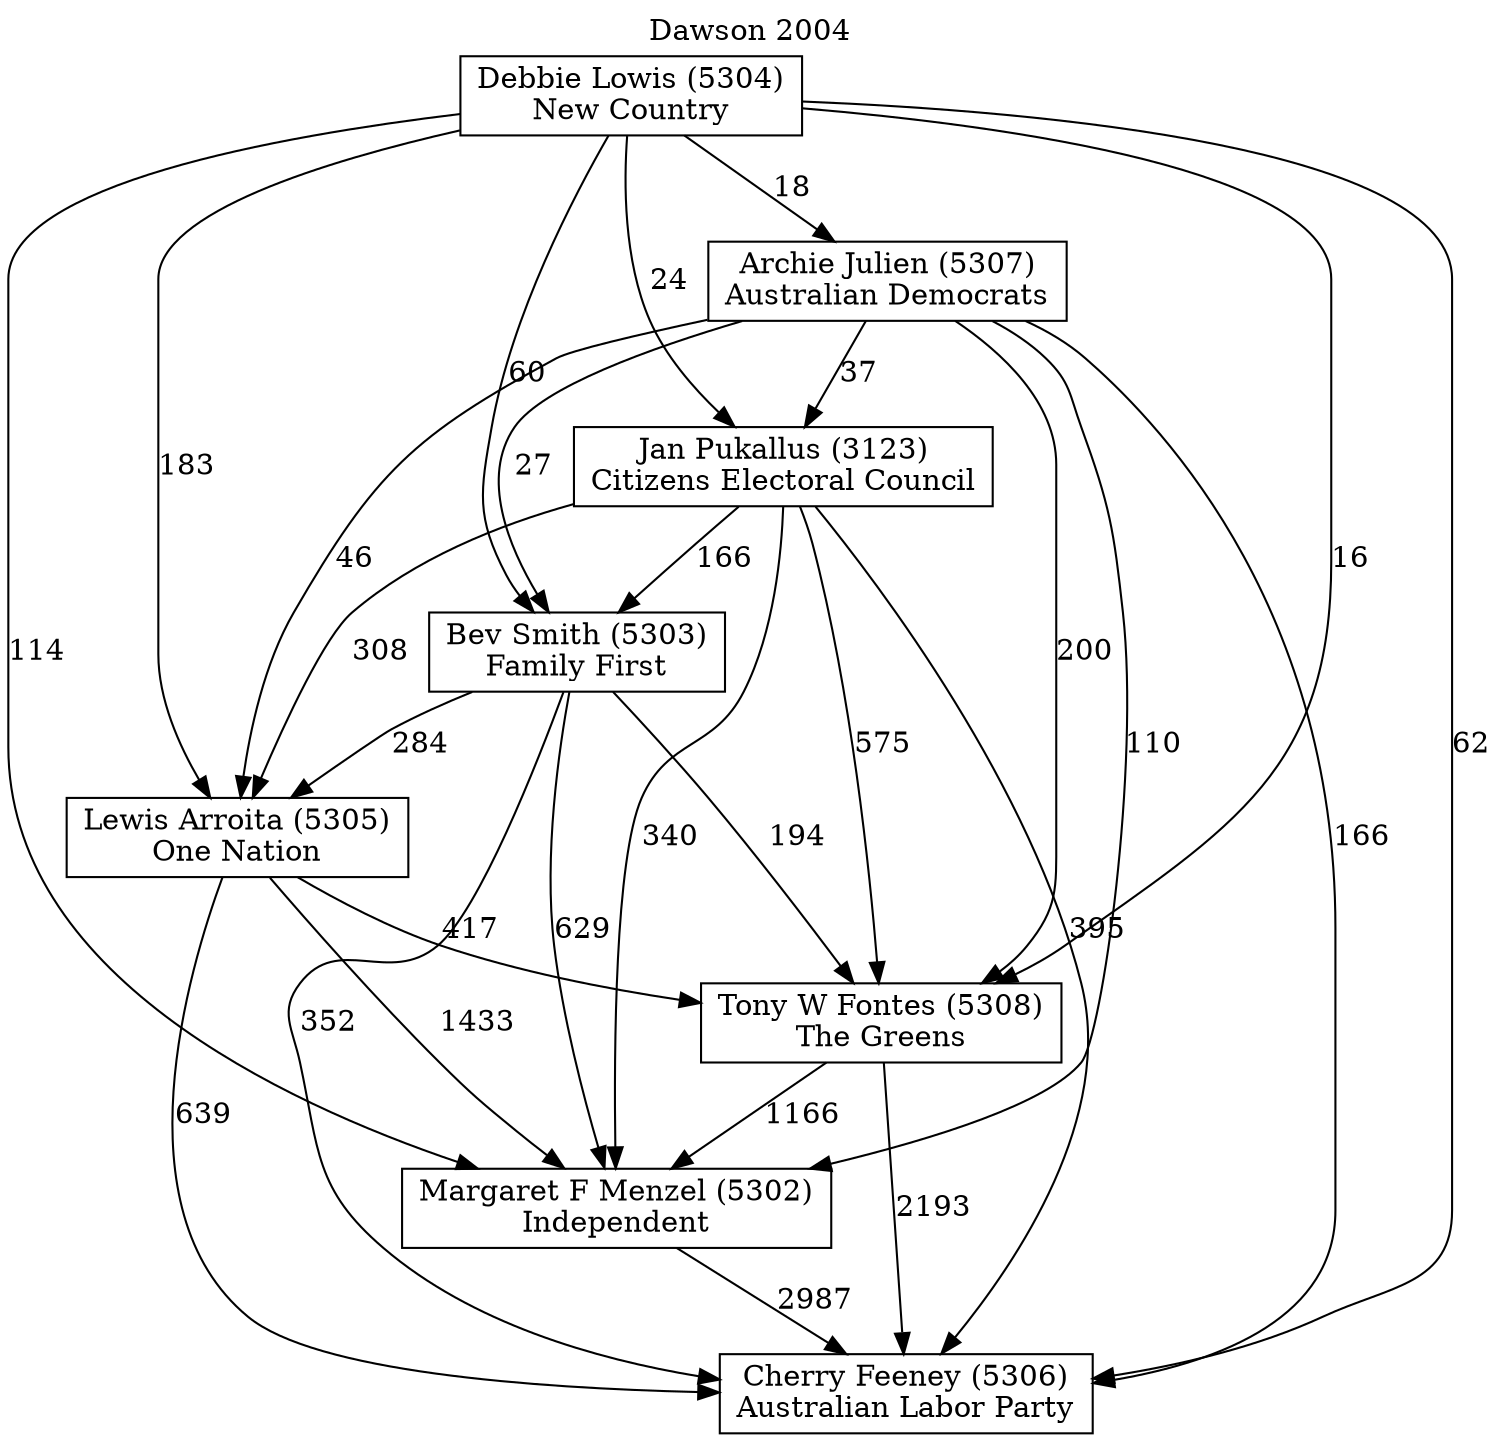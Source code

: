 // House preference flow
digraph "Cherry Feeney (5306)_Dawson_2004" {
	graph [label="Dawson 2004" labelloc=t mclimit=10]
	node [shape=box]
	"Cherry Feeney (5306)" [label="Cherry Feeney (5306)
Australian Labor Party"]
	"Margaret F Menzel (5302)" [label="Margaret F Menzel (5302)
Independent"]
	"Tony W Fontes (5308)" [label="Tony W Fontes (5308)
The Greens"]
	"Lewis Arroita (5305)" [label="Lewis Arroita (5305)
One Nation"]
	"Bev Smith (5303)" [label="Bev Smith (5303)
Family First"]
	"Jan Pukallus (3123)" [label="Jan Pukallus (3123)
Citizens Electoral Council"]
	"Archie Julien (5307)" [label="Archie Julien (5307)
Australian Democrats"]
	"Debbie Lowis (5304)" [label="Debbie Lowis (5304)
New Country"]
	"Margaret F Menzel (5302)" -> "Cherry Feeney (5306)" [label=2987]
	"Tony W Fontes (5308)" -> "Margaret F Menzel (5302)" [label=1166]
	"Lewis Arroita (5305)" -> "Tony W Fontes (5308)" [label=417]
	"Bev Smith (5303)" -> "Lewis Arroita (5305)" [label=284]
	"Jan Pukallus (3123)" -> "Bev Smith (5303)" [label=166]
	"Archie Julien (5307)" -> "Jan Pukallus (3123)" [label=37]
	"Debbie Lowis (5304)" -> "Archie Julien (5307)" [label=18]
	"Tony W Fontes (5308)" -> "Cherry Feeney (5306)" [label=2193]
	"Lewis Arroita (5305)" -> "Cherry Feeney (5306)" [label=639]
	"Bev Smith (5303)" -> "Cherry Feeney (5306)" [label=352]
	"Jan Pukallus (3123)" -> "Cherry Feeney (5306)" [label=395]
	"Archie Julien (5307)" -> "Cherry Feeney (5306)" [label=166]
	"Debbie Lowis (5304)" -> "Cherry Feeney (5306)" [label=62]
	"Debbie Lowis (5304)" -> "Jan Pukallus (3123)" [label=24]
	"Archie Julien (5307)" -> "Bev Smith (5303)" [label=27]
	"Debbie Lowis (5304)" -> "Bev Smith (5303)" [label=60]
	"Jan Pukallus (3123)" -> "Lewis Arroita (5305)" [label=308]
	"Archie Julien (5307)" -> "Lewis Arroita (5305)" [label=46]
	"Debbie Lowis (5304)" -> "Lewis Arroita (5305)" [label=183]
	"Bev Smith (5303)" -> "Tony W Fontes (5308)" [label=194]
	"Jan Pukallus (3123)" -> "Tony W Fontes (5308)" [label=575]
	"Archie Julien (5307)" -> "Tony W Fontes (5308)" [label=200]
	"Debbie Lowis (5304)" -> "Tony W Fontes (5308)" [label=16]
	"Lewis Arroita (5305)" -> "Margaret F Menzel (5302)" [label=1433]
	"Bev Smith (5303)" -> "Margaret F Menzel (5302)" [label=629]
	"Jan Pukallus (3123)" -> "Margaret F Menzel (5302)" [label=340]
	"Archie Julien (5307)" -> "Margaret F Menzel (5302)" [label=110]
	"Debbie Lowis (5304)" -> "Margaret F Menzel (5302)" [label=114]
}
